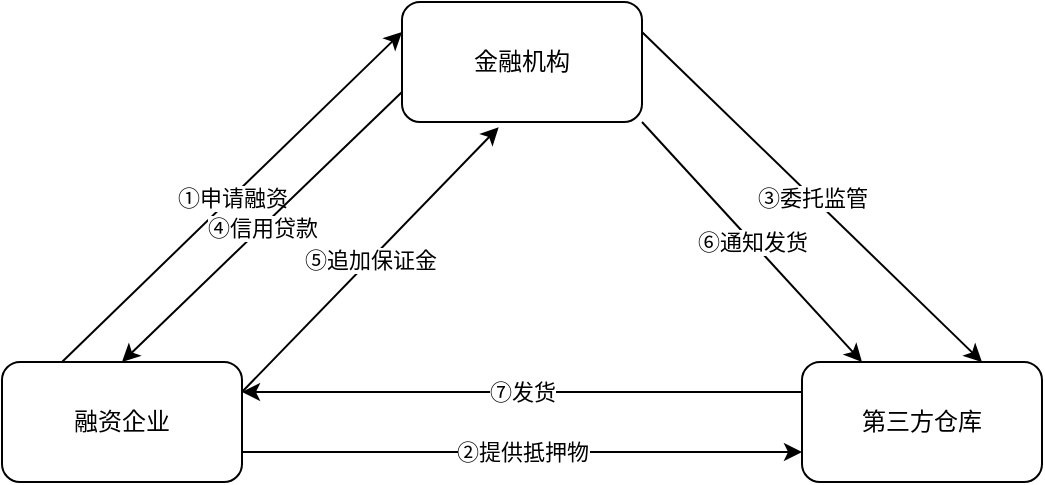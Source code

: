 <mxfile version="17.1.1" type="github">
  <diagram id="eo4gdUsSSaBdQeNLNhcw" name="第 1 页">
    <mxGraphModel dx="1038" dy="585" grid="1" gridSize="10" guides="1" tooltips="1" connect="1" arrows="1" fold="1" page="1" pageScale="1" pageWidth="827" pageHeight="1169" math="0" shadow="0">
      <root>
        <mxCell id="0" />
        <mxCell id="1" parent="0" />
        <mxCell id="ue7PwExwSNuFaeKi3OIJ-1" value="金融机构" style="rounded=1;whiteSpace=wrap;html=1;" vertex="1" parent="1">
          <mxGeometry x="200" y="100" width="120" height="60" as="geometry" />
        </mxCell>
        <mxCell id="ue7PwExwSNuFaeKi3OIJ-2" value="融资企业" style="rounded=1;whiteSpace=wrap;html=1;" vertex="1" parent="1">
          <mxGeometry y="280" width="120" height="60" as="geometry" />
        </mxCell>
        <mxCell id="ue7PwExwSNuFaeKi3OIJ-3" value="第三方仓库" style="rounded=1;whiteSpace=wrap;html=1;" vertex="1" parent="1">
          <mxGeometry x="400" y="280" width="120" height="60" as="geometry" />
        </mxCell>
        <mxCell id="ue7PwExwSNuFaeKi3OIJ-4" value="" style="endArrow=classic;html=1;rounded=0;exitX=0.25;exitY=0;exitDx=0;exitDy=0;entryX=0;entryY=0.25;entryDx=0;entryDy=0;" edge="1" parent="1" source="ue7PwExwSNuFaeKi3OIJ-2" target="ue7PwExwSNuFaeKi3OIJ-1">
          <mxGeometry relative="1" as="geometry">
            <mxPoint x="120" y="410" as="sourcePoint" />
            <mxPoint x="220" y="410" as="targetPoint" />
          </mxGeometry>
        </mxCell>
        <mxCell id="ue7PwExwSNuFaeKi3OIJ-5" value="①申请融资" style="edgeLabel;resizable=0;html=1;align=center;verticalAlign=middle;" connectable="0" vertex="1" parent="ue7PwExwSNuFaeKi3OIJ-4">
          <mxGeometry relative="1" as="geometry" />
        </mxCell>
        <mxCell id="ue7PwExwSNuFaeKi3OIJ-6" value="" style="endArrow=classic;html=1;rounded=0;exitX=1;exitY=0.25;exitDx=0;exitDy=0;entryX=0.75;entryY=0;entryDx=0;entryDy=0;" edge="1" parent="1" source="ue7PwExwSNuFaeKi3OIJ-1" target="ue7PwExwSNuFaeKi3OIJ-3">
          <mxGeometry relative="1" as="geometry">
            <mxPoint x="350" y="140" as="sourcePoint" />
            <mxPoint x="450" y="140" as="targetPoint" />
          </mxGeometry>
        </mxCell>
        <mxCell id="ue7PwExwSNuFaeKi3OIJ-7" value="③委托监管" style="edgeLabel;resizable=0;html=1;align=center;verticalAlign=middle;" connectable="0" vertex="1" parent="ue7PwExwSNuFaeKi3OIJ-6">
          <mxGeometry relative="1" as="geometry" />
        </mxCell>
        <mxCell id="ue7PwExwSNuFaeKi3OIJ-8" value="" style="endArrow=classic;html=1;rounded=0;exitX=1;exitY=0.75;exitDx=0;exitDy=0;entryX=0;entryY=0.75;entryDx=0;entryDy=0;" edge="1" parent="1" source="ue7PwExwSNuFaeKi3OIJ-2" target="ue7PwExwSNuFaeKi3OIJ-3">
          <mxGeometry relative="1" as="geometry">
            <mxPoint x="220" y="460" as="sourcePoint" />
            <mxPoint x="320" y="460" as="targetPoint" />
          </mxGeometry>
        </mxCell>
        <mxCell id="ue7PwExwSNuFaeKi3OIJ-9" value="②提供抵押物" style="edgeLabel;resizable=0;html=1;align=center;verticalAlign=middle;" connectable="0" vertex="1" parent="ue7PwExwSNuFaeKi3OIJ-8">
          <mxGeometry relative="1" as="geometry" />
        </mxCell>
        <mxCell id="ue7PwExwSNuFaeKi3OIJ-10" value="" style="endArrow=classic;html=1;rounded=0;exitX=0;exitY=0.75;exitDx=0;exitDy=0;entryX=0.5;entryY=0;entryDx=0;entryDy=0;" edge="1" parent="1" source="ue7PwExwSNuFaeKi3OIJ-1" target="ue7PwExwSNuFaeKi3OIJ-2">
          <mxGeometry relative="1" as="geometry">
            <mxPoint x="190" y="230" as="sourcePoint" />
            <mxPoint x="290" y="230" as="targetPoint" />
          </mxGeometry>
        </mxCell>
        <mxCell id="ue7PwExwSNuFaeKi3OIJ-11" value="④信用贷款" style="edgeLabel;resizable=0;html=1;align=center;verticalAlign=middle;" connectable="0" vertex="1" parent="ue7PwExwSNuFaeKi3OIJ-10">
          <mxGeometry relative="1" as="geometry" />
        </mxCell>
        <mxCell id="ue7PwExwSNuFaeKi3OIJ-12" value="" style="endArrow=classic;html=1;rounded=0;exitX=1;exitY=0.25;exitDx=0;exitDy=0;entryX=0.403;entryY=1.043;entryDx=0;entryDy=0;entryPerimeter=0;" edge="1" parent="1" source="ue7PwExwSNuFaeKi3OIJ-2" target="ue7PwExwSNuFaeKi3OIJ-1">
          <mxGeometry relative="1" as="geometry">
            <mxPoint x="80" y="390" as="sourcePoint" />
            <mxPoint x="180" y="390" as="targetPoint" />
          </mxGeometry>
        </mxCell>
        <mxCell id="ue7PwExwSNuFaeKi3OIJ-13" value="⑤追加保证金" style="edgeLabel;resizable=0;html=1;align=center;verticalAlign=middle;" connectable="0" vertex="1" parent="ue7PwExwSNuFaeKi3OIJ-12">
          <mxGeometry relative="1" as="geometry" />
        </mxCell>
        <mxCell id="ue7PwExwSNuFaeKi3OIJ-15" value="" style="endArrow=classic;html=1;rounded=0;exitX=1;exitY=1;exitDx=0;exitDy=0;entryX=0.25;entryY=0;entryDx=0;entryDy=0;" edge="1" parent="1" source="ue7PwExwSNuFaeKi3OIJ-1" target="ue7PwExwSNuFaeKi3OIJ-3">
          <mxGeometry relative="1" as="geometry">
            <mxPoint x="290" y="270" as="sourcePoint" />
            <mxPoint x="390" y="270" as="targetPoint" />
          </mxGeometry>
        </mxCell>
        <mxCell id="ue7PwExwSNuFaeKi3OIJ-16" value="⑥通知发货" style="edgeLabel;resizable=0;html=1;align=center;verticalAlign=middle;" connectable="0" vertex="1" parent="ue7PwExwSNuFaeKi3OIJ-15">
          <mxGeometry relative="1" as="geometry" />
        </mxCell>
        <mxCell id="ue7PwExwSNuFaeKi3OIJ-17" value="" style="endArrow=classic;html=1;rounded=0;exitX=0;exitY=0.25;exitDx=0;exitDy=0;entryX=1;entryY=0.25;entryDx=0;entryDy=0;" edge="1" parent="1" source="ue7PwExwSNuFaeKi3OIJ-3" target="ue7PwExwSNuFaeKi3OIJ-2">
          <mxGeometry relative="1" as="geometry">
            <mxPoint x="130" y="390" as="sourcePoint" />
            <mxPoint x="230" y="390" as="targetPoint" />
          </mxGeometry>
        </mxCell>
        <mxCell id="ue7PwExwSNuFaeKi3OIJ-18" value="⑦发货" style="edgeLabel;resizable=0;html=1;align=center;verticalAlign=middle;" connectable="0" vertex="1" parent="ue7PwExwSNuFaeKi3OIJ-17">
          <mxGeometry relative="1" as="geometry" />
        </mxCell>
      </root>
    </mxGraphModel>
  </diagram>
</mxfile>
